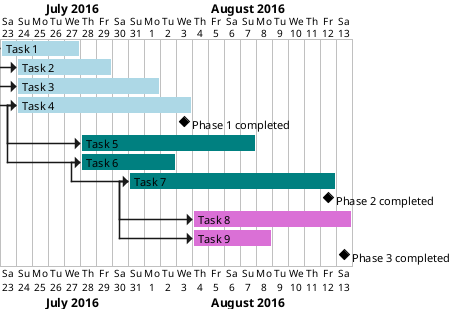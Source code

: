 @startgantt
' Sample content from https://d33wubrfki0l68.cloudfront.net/85975663ee3d10baa062c8406db6c5f10627a601/0a978/images/chart-title.png
Project starts on 23 July 2016
[Task 1] as [1] lasts 5 days
[Task 2] as [2] lasts 6 days and starts 1 day after [1]'s start
[Task 3] as [3] lasts 9 days and starts 1 day after [1]'s start
[Task 4] as [4] lasts 11 days and starts 1 day after [1]'s start
[Phase 1 completed] happens at [4]'s end
[Task 5] as [5] lasts 11 days and starts 4 days after [4]'s start
[Task 6] as [6] lasts 6 days and starts 4 days after [4]'s start
[Task 7] as [7] lasts 13 days and starts 3 days after [6]'s start
[Phase 2 completed] happens at [7]'s end
[Task 8] as [8] lasts 10 days and starts 4 days after [7]'s start
[Task 9] as [9] lasts 5 days and starts 4 days after [7]'s start
[Phase 3 completed] happens at [8]'s end

[1] is colored in LightBlue
[2] is colored in LightBlue
[3] is colored in LightBlue
[4] is colored in LightBlue
[5] is colored in Teal
[6] is colored in Teal
[7] is colored in Teal
[8] is colored in Orchid
[9] is colored in Orchid
@endgantt
